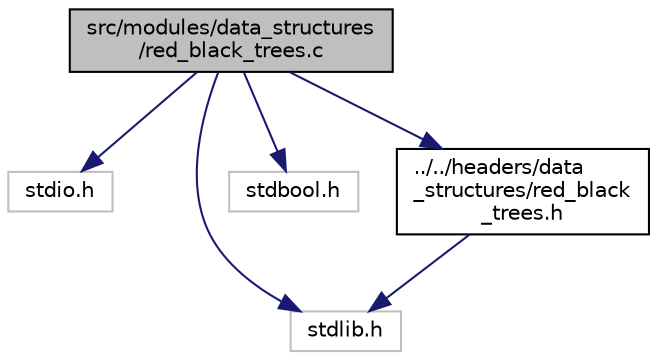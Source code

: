 digraph "src/modules/data_structures/red_black_trees.c"
{
 // LATEX_PDF_SIZE
  edge [fontname="Helvetica",fontsize="10",labelfontname="Helvetica",labelfontsize="10"];
  node [fontname="Helvetica",fontsize="10",shape=record];
  Node1 [label="src/modules/data_structures\l/red_black_trees.c",height=0.2,width=0.4,color="black", fillcolor="grey75", style="filled", fontcolor="black",tooltip="Red-Black Trees implementation."];
  Node1 -> Node2 [color="midnightblue",fontsize="10",style="solid",fontname="Helvetica"];
  Node2 [label="stdio.h",height=0.2,width=0.4,color="grey75", fillcolor="white", style="filled",tooltip=" "];
  Node1 -> Node3 [color="midnightblue",fontsize="10",style="solid",fontname="Helvetica"];
  Node3 [label="stdlib.h",height=0.2,width=0.4,color="grey75", fillcolor="white", style="filled",tooltip=" "];
  Node1 -> Node4 [color="midnightblue",fontsize="10",style="solid",fontname="Helvetica"];
  Node4 [label="stdbool.h",height=0.2,width=0.4,color="grey75", fillcolor="white", style="filled",tooltip=" "];
  Node1 -> Node5 [color="midnightblue",fontsize="10",style="solid",fontname="Helvetica"];
  Node5 [label="../../headers/data\l_structures/red_black\l_trees.h",height=0.2,width=0.4,color="black", fillcolor="white", style="filled",URL="$red__black__trees_8h.html",tooltip="Red-Black Trees implementation (header)"];
  Node5 -> Node3 [color="midnightblue",fontsize="10",style="solid",fontname="Helvetica"];
}
